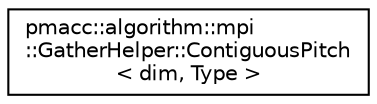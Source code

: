 digraph "Graphical Class Hierarchy"
{
 // LATEX_PDF_SIZE
  edge [fontname="Helvetica",fontsize="10",labelfontname="Helvetica",labelfontsize="10"];
  node [fontname="Helvetica",fontsize="10",shape=record];
  rankdir="LR";
  Node0 [label="pmacc::algorithm::mpi\l::GatherHelper::ContiguousPitch\l\< dim, Type \>",height=0.2,width=0.4,color="black", fillcolor="white", style="filled",URL="$structpmacc_1_1algorithm_1_1mpi_1_1_gather_helper_1_1_contiguous_pitch.html",tooltip=" "];
}
